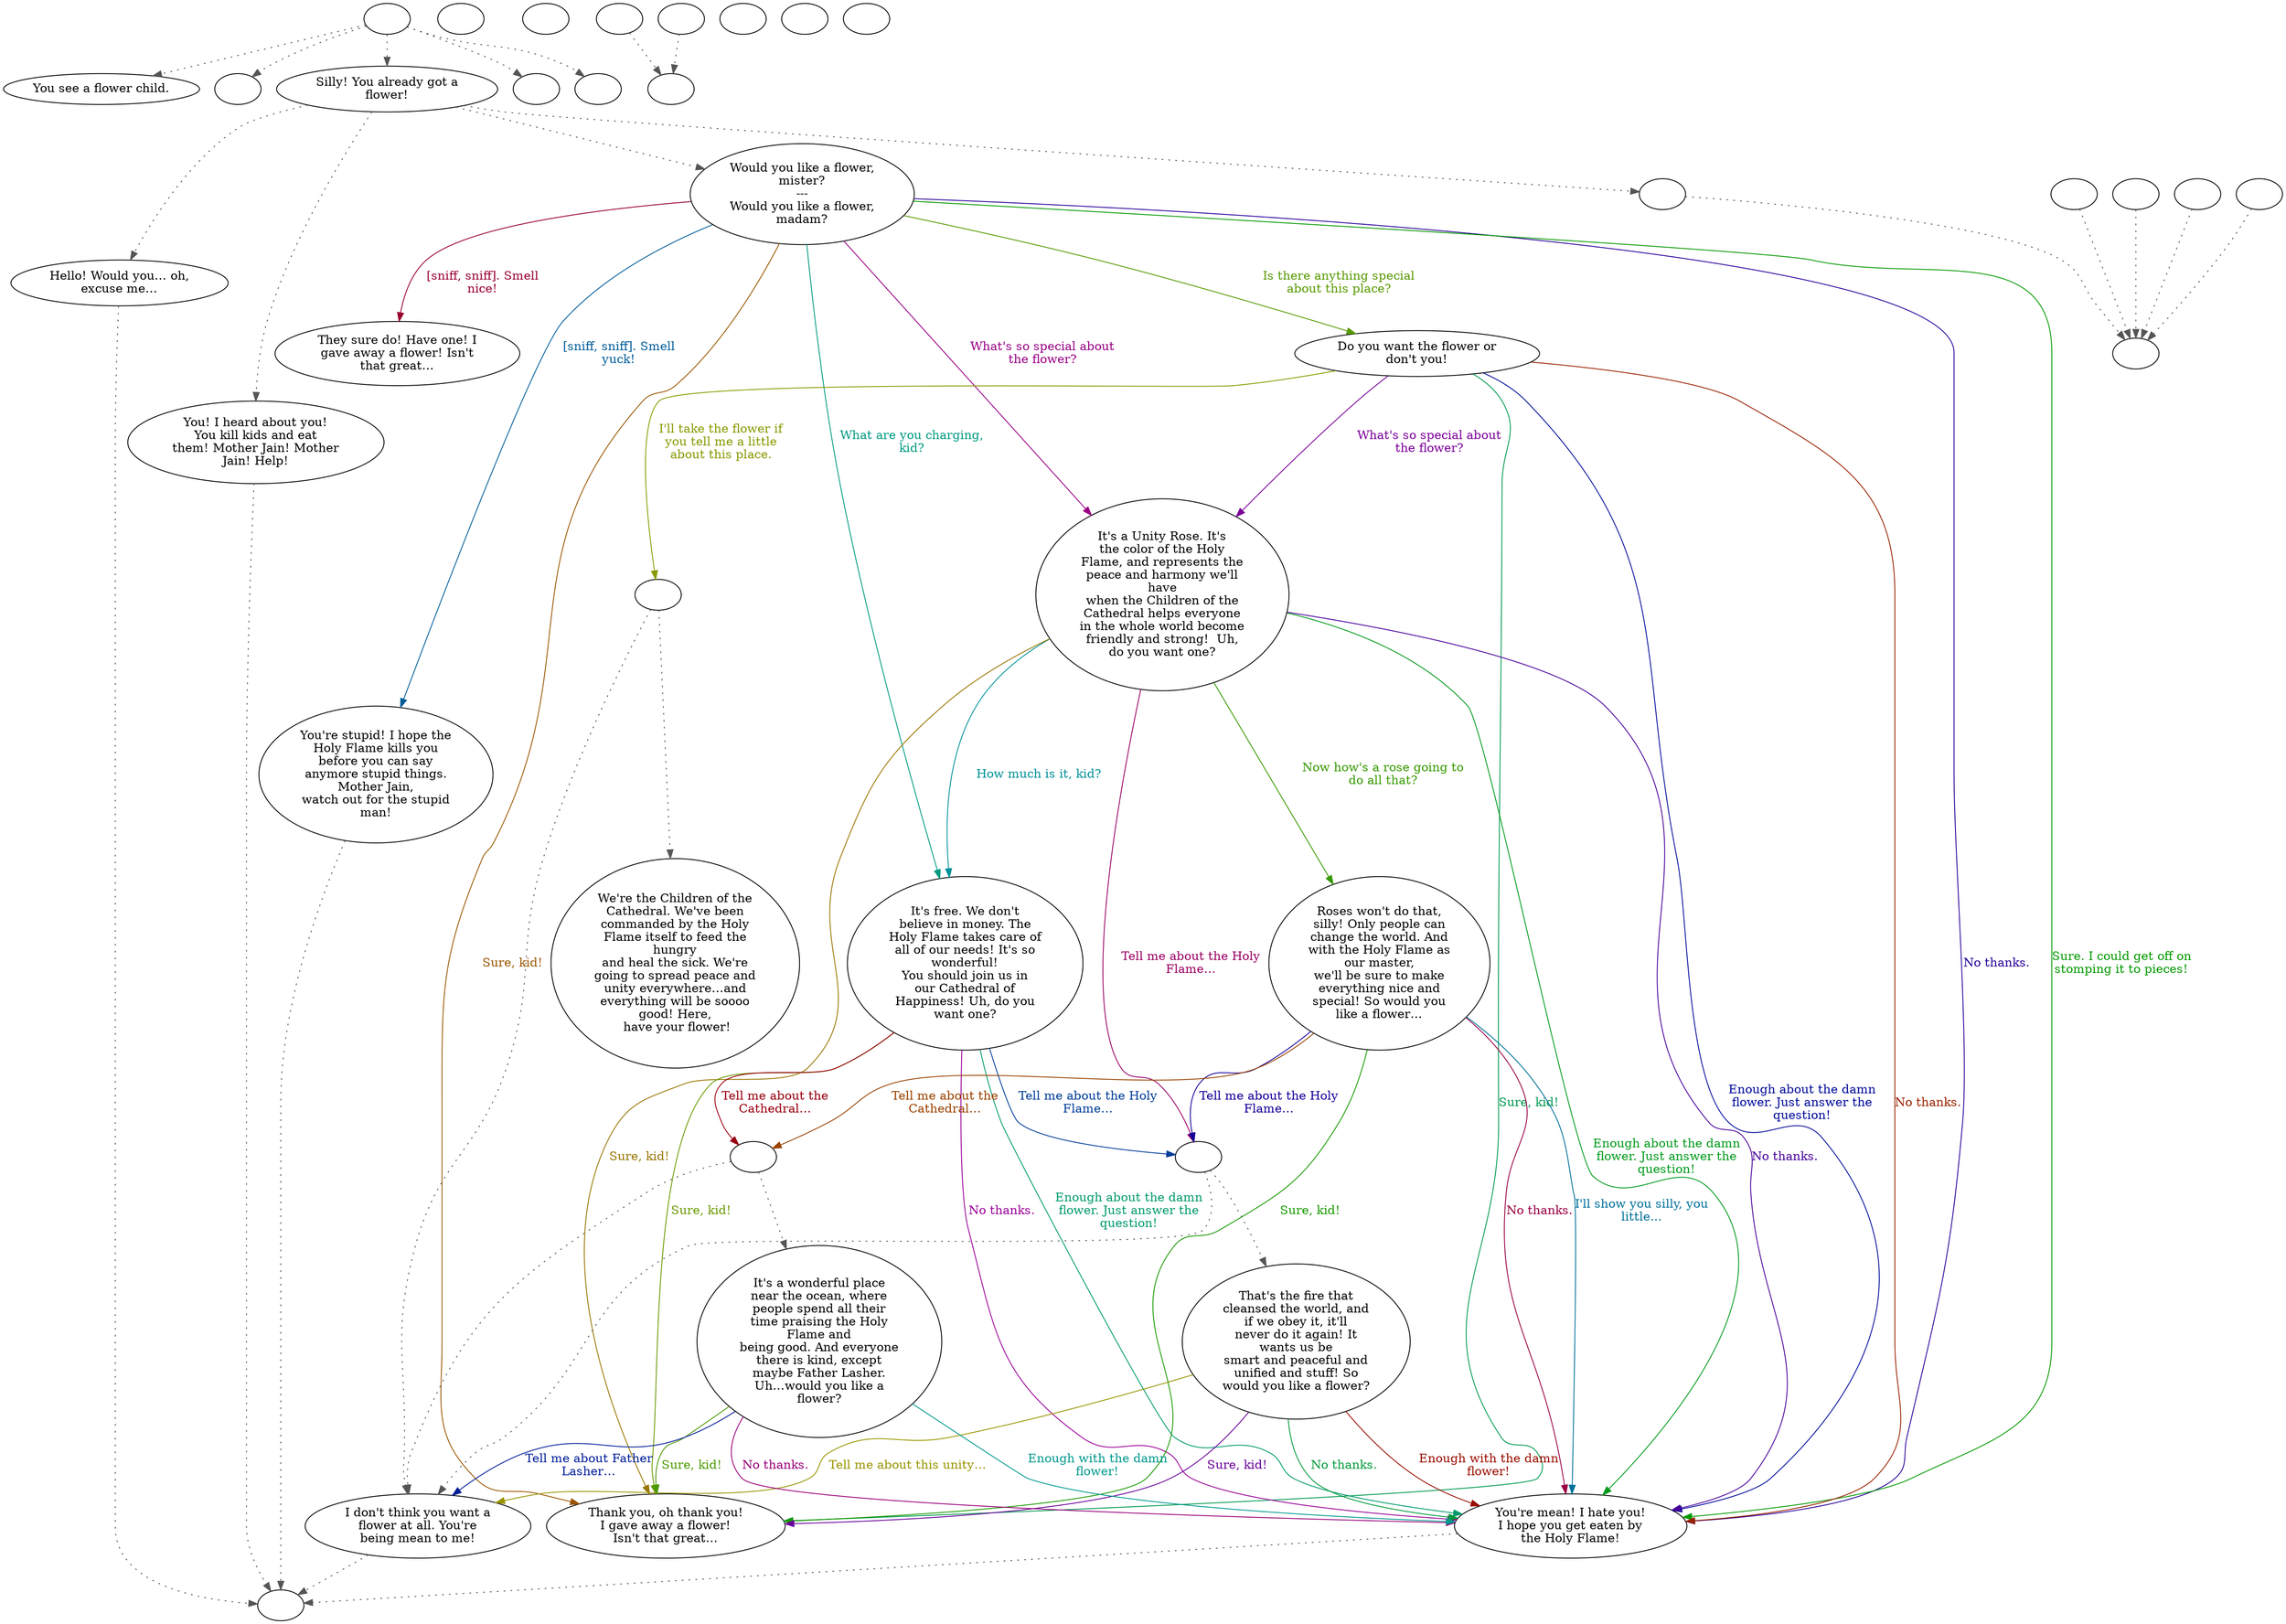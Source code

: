 digraph HUBFLRCD {
  "start" [style=filled       fillcolor="#FFFFFF"       color="#000000"]
  "start" -> "look_at_p_proc" [style=dotted color="#555555"]
  "start" -> "pickup_p_proc" [style=dotted color="#555555"]
  "start" -> "talk_p_proc" [style=dotted color="#555555"]
  "start" -> "critter_p_proc" [style=dotted color="#555555"]
  "start" -> "destroy_p_proc" [style=dotted color="#555555"]
  "start" [label=""]
  "combat" [style=filled       fillcolor="#FFFFFF"       color="#000000"]
  "combat" [label=""]
  "critter_p_proc" [style=filled       fillcolor="#FFFFFF"       color="#000000"]
  "critter_p_proc" [label=""]
  "pickup_p_proc" [style=filled       fillcolor="#FFFFFF"       color="#000000"]
  "pickup_p_proc" [label=""]
  "talk_p_proc" [style=filled       fillcolor="#FFFFFF"       color="#000000"]
  "talk_p_proc" -> "get_reaction" [style=dotted color="#555555"]
  "talk_p_proc" -> "Flower00" [style=dotted color="#555555"]
  "talk_p_proc" -> "Flower01" [style=dotted color="#555555"]
  "talk_p_proc" -> "Flower02" [style=dotted color="#555555"]
  "talk_p_proc" [label="Silly! You already got a\nflower!"]
  "destroy_p_proc" [style=filled       fillcolor="#FFFFFF"       color="#000000"]
  "destroy_p_proc" [label=""]
  "look_at_p_proc" [style=filled       fillcolor="#FFFFFF"       color="#000000"]
  "look_at_p_proc" [label="You see a flower child."]
  "flee_dude" [style=filled       fillcolor="#FFFFFF"       color="#000000"]
  "flee_dude" [label=""]
  "damage_p_proc" [style=filled       fillcolor="#FFFFFF"       color="#000000"]
  "damage_p_proc" [label=""]
  "Flower00" [style=filled       fillcolor="#FFFFFF"       color="#000000"]
  "Flower00" -> "flee_dude" [style=dotted color="#555555"]
  "Flower00" [label="Hello! Would you… oh,\nexcuse me…"]
  "Flower01" [style=filled       fillcolor="#FFFFFF"       color="#000000"]
  "Flower01" -> "flee_dude" [style=dotted color="#555555"]
  "Flower01" [label="You! I heard about you!\nYou kill kids and eat\nthem! Mother Jain! Mother\nJain! Help!"]
  "Flower02" [style=filled       fillcolor="#FFFFFF"       color="#000000"]
  "Flower02" [label="Would you like a flower,\nmister?\n---\nWould you like a flower,\nmadam?"]
  "Flower02" -> "Flower03" [label="Is there anything special\nabout this place?" color="#579900" fontcolor="#579900"]
  "Flower02" -> "Flower04" [label="What's so special about\nthe flower?" color="#990084" fontcolor="#990084"]
  "Flower02" -> "Flower05" [label="What are you charging,\nkid?" color="#009982" fontcolor="#009982"]
  "Flower02" -> "Flower06" [label="Sure, kid!" color="#995500" fontcolor="#995500"]
  "Flower02" -> "Flower07" [label="No thanks." color="#280099" fontcolor="#280099"]
  "Flower02" -> "Flower07" [label="Sure. I could get off on\nstomping it to pieces!" color="#049900" fontcolor="#049900"]
  "Flower02" -> "Flower08" [label="[sniff, sniff]. Smell\nnice!" color="#990031" fontcolor="#990031"]
  "Flower02" -> "Flower09" [label="[sniff, sniff]. Smell\nyuck!" color="#005D99" fontcolor="#005D99"]
  "Flower03" [style=filled       fillcolor="#FFFFFF"       color="#000000"]
  "Flower03" [label="Do you want the flower or\ndon't you!"]
  "Flower03" -> "Flower03a" [label="I'll take the flower if\nyou tell me a little\nabout this place." color="#8A9900" fontcolor="#8A9900"]
  "Flower03" -> "Flower04" [label="What's so special about\nthe flower?" color="#7B0099" fontcolor="#7B0099"]
  "Flower03" -> "Flower06" [label="Sure, kid!" color="#00994F" fontcolor="#00994F"]
  "Flower03" -> "Flower07" [label="No thanks." color="#992200" fontcolor="#992200"]
  "Flower03" -> "Flower07" [label="Enough about the damn\nflower. Just answer the\nquestion!" color="#000B99" fontcolor="#000B99"]
  "Flower03a" [style=filled       fillcolor="#FFFFFF"       color="#000000"]
  "Flower03a" -> "Flower10" [style=dotted color="#555555"]
  "Flower03a" -> "Flower11" [style=dotted color="#555555"]
  "Flower03a" [label=""]
  "Flower04" [style=filled       fillcolor="#FFFFFF"       color="#000000"]
  "Flower04" [label="It's a Unity Rose. It's\nthe color of the Holy\nFlame, and represents the\npeace and harmony we'll\nhave\nwhen the Children of the\nCathedral helps everyone\nin the whole world become\nfriendly and strong!  Uh,\ndo you want one?"]
  "Flower04" -> "Flower12" [label="Now how's a rose going to\ndo all that?" color="#379900" fontcolor="#379900"]
  "Flower04" -> "Flower04a" [label="Tell me about the Holy\nFlame…" color="#990064" fontcolor="#990064"]
  "Flower04" -> "Flower05" [label="How much is it, kid?" color="#009199" fontcolor="#009199"]
  "Flower04" -> "Flower06" [label="Sure, kid!" color="#997500" fontcolor="#997500"]
  "Flower04" -> "Flower07" [label="No thanks." color="#480099" fontcolor="#480099"]
  "Flower04" -> "Flower07" [label="Enough about the damn\nflower. Just answer the\nquestion!" color="#00991B" fontcolor="#00991B"]
  "Flower04a" [style=filled       fillcolor="#FFFFFF"       color="#000000"]
  "Flower04a" -> "Flower13" [style=dotted color="#555555"]
  "Flower04a" -> "Flower11" [style=dotted color="#555555"]
  "Flower04a" [label=""]
  "Flower05" [style=filled       fillcolor="#FFFFFF"       color="#000000"]
  "Flower05" [label="It's free. We don't\nbelieve in money. The\nHoly Flame takes care of\nall of our needs! It's so\nwonderful!\nYou should join us in\nour Cathedral of\nHappiness! Uh, do you\nwant one?"]
  "Flower05" -> "Flower05a" [label="Tell me about the\nCathedral…" color="#990011" fontcolor="#990011"]
  "Flower05" -> "Flower04a" [label="Tell me about the Holy\nFlame…" color="#003E99" fontcolor="#003E99"]
  "Flower05" -> "Flower06" [label="Sure, kid!" color="#6A9900" fontcolor="#6A9900"]
  "Flower05" -> "Flower07" [label="No thanks." color="#990097" fontcolor="#990097"]
  "Flower05" -> "Flower07" [label="Enough about the damn\nflower. Just answer the\nquestion!" color="#00996E" fontcolor="#00996E"]
  "Flower05a" [style=filled       fillcolor="#FFFFFF"       color="#000000"]
  "Flower05a" -> "Flower14" [style=dotted color="#555555"]
  "Flower05a" -> "Flower11" [style=dotted color="#555555"]
  "Flower05a" [label=""]
  "Flower06" [style=filled       fillcolor="#FFFFFF"       color="#000000"]
  "Flower06" [label="Thank you, oh thank you!\nI gave away a flower!\nIsn't that great…"]
  "Flower07" [style=filled       fillcolor="#FFFFFF"       color="#000000"]
  "Flower07" -> "flee_dude" [style=dotted color="#555555"]
  "Flower07" [label="You're mean! I hate you!\nI hope you get eaten by\nthe Holy Flame!"]
  "Flower08" [style=filled       fillcolor="#FFFFFF"       color="#000000"]
  "Flower08" [label="They sure do! Have one! I\ngave away a flower! Isn't\nthat great…"]
  "Flower09" [style=filled       fillcolor="#FFFFFF"       color="#000000"]
  "Flower09" -> "flee_dude" [style=dotted color="#555555"]
  "Flower09" [label="You're stupid! I hope the\nHoly Flame kills you\nbefore you can say\nanymore stupid things.\nMother Jain,\nwatch out for the stupid\nman!"]
  "Flower10" [style=filled       fillcolor="#FFFFFF"       color="#000000"]
  "Flower10" [label="We're the Children of the\nCathedral. We've been\ncommanded by the Holy\nFlame itself to feed the\nhungry\nand heal the sick. We're\ngoing to spread peace and\nunity everywhere…and\neverything will be soooo\ngood! Here,\n have your flower!"]
  "Flower11" [style=filled       fillcolor="#FFFFFF"       color="#000000"]
  "Flower11" -> "flee_dude" [style=dotted color="#555555"]
  "Flower11" [label="I don't think you want a\nflower at all. You're\nbeing mean to me!"]
  "Flower12" [style=filled       fillcolor="#FFFFFF"       color="#000000"]
  "Flower12" [label="Roses won't do that,\nsilly! Only people can\nchange the world. And\nwith the Holy Flame as\nour master,\nwe'll be sure to make\neverything nice and\nspecial! So would you\nlike a flower…"]
  "Flower12" -> "Flower05a" [label="Tell me about the\nCathedral…" color="#994200" fontcolor="#994200"]
  "Flower12" -> "Flower04a" [label="Tell me about the Holy\nFlame…" color="#150099" fontcolor="#150099"]
  "Flower12" -> "Flower06" [label="Sure, kid!" color="#189900" fontcolor="#189900"]
  "Flower12" -> "Flower07" [label="No thanks." color="#990044" fontcolor="#990044"]
  "Flower12" -> "Flower07" [label="I'll show you silly, you\nlittle..." color="#007199" fontcolor="#007199"]
  "Flower13" [style=filled       fillcolor="#FFFFFF"       color="#000000"]
  "Flower13" [label="That's the fire that\ncleansed the world, and\nif we obey it, it'll\nnever do it again! It\nwants us be\nsmart and peaceful and\nunified and stuff! So\nwould you like a flower?"]
  "Flower13" -> "Flower11" [label="Tell me about this unity…" color="#999400" fontcolor="#999400"]
  "Flower13" -> "Flower06" [label="Sure, kid!" color="#680099" fontcolor="#680099"]
  "Flower13" -> "Flower07" [label="No thanks." color="#00993B" fontcolor="#00993B"]
  "Flower13" -> "Flower07" [label="Enough with the damn\nflower!" color="#990E00" fontcolor="#990E00"]
  "Flower14" [style=filled       fillcolor="#FFFFFF"       color="#000000"]
  "Flower14" [label="It's a wonderful place\nnear the ocean, where\npeople spend all their\ntime praising the Holy\nFlame and\nbeing good. And everyone\nthere is kind, except\nmaybe Father Lasher.\nUh…would you like a\nflower?"]
  "Flower14" -> "Flower11" [label="Tell me about Father\nLasher…" color="#001E99" fontcolor="#001E99"]
  "Flower14" -> "Flower06" [label="Sure, kid!" color="#4B9900" fontcolor="#4B9900"]
  "Flower14" -> "Flower07" [label="No thanks." color="#990078" fontcolor="#990078"]
  "Flower14" -> "Flower07" [label="Enough with the damn\nflower!" color="#00998E" fontcolor="#00998E"]
  "get_reaction" [style=filled       fillcolor="#FFFFFF"       color="#000000"]
  "get_reaction" -> "ReactToLevel" [style=dotted color="#555555"]
  "get_reaction" [label=""]
  "ReactToLevel" [style=filled       fillcolor="#FFFFFF"       color="#000000"]
  "ReactToLevel" [label=""]
  "LevelToReact" [style=filled       fillcolor="#FFFFFF"       color="#000000"]
  "LevelToReact" [label=""]
  "UpReact" [style=filled       fillcolor="#FFFFFF"       color="#000000"]
  "UpReact" -> "ReactToLevel" [style=dotted color="#555555"]
  "UpReact" [label=""]
  "DownReact" [style=filled       fillcolor="#FFFFFF"       color="#000000"]
  "DownReact" -> "ReactToLevel" [style=dotted color="#555555"]
  "DownReact" [label=""]
  "BottomReact" [style=filled       fillcolor="#FFFFFF"       color="#000000"]
  "BottomReact" [label=""]
  "TopReact" [style=filled       fillcolor="#FFFFFF"       color="#000000"]
  "TopReact" [label=""]
  "BigUpReact" [style=filled       fillcolor="#FFFFFF"       color="#000000"]
  "BigUpReact" -> "ReactToLevel" [style=dotted color="#555555"]
  "BigUpReact" [label=""]
  "BigDownReact" [style=filled       fillcolor="#FFFFFF"       color="#000000"]
  "BigDownReact" -> "ReactToLevel" [style=dotted color="#555555"]
  "BigDownReact" [label=""]
  "UpReactLevel" [style=filled       fillcolor="#FFFFFF"       color="#000000"]
  "UpReactLevel" -> "LevelToReact" [style=dotted color="#555555"]
  "UpReactLevel" [label=""]
  "DownReactLevel" [style=filled       fillcolor="#FFFFFF"       color="#000000"]
  "DownReactLevel" -> "LevelToReact" [style=dotted color="#555555"]
  "DownReactLevel" [label=""]
  "Goodbyes" [style=filled       fillcolor="#FFFFFF"       color="#000000"]
  "Goodbyes" [label=""]
}